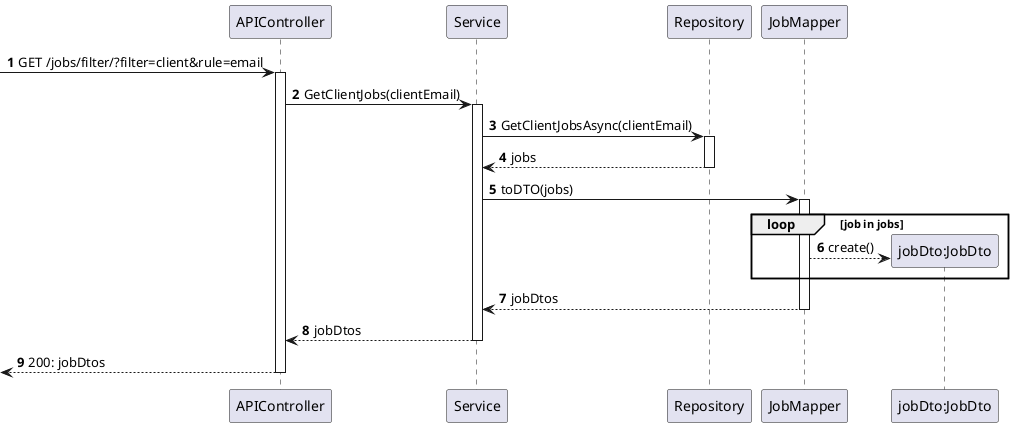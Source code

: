@startuml
autonumber

participant "APIController" as ctrl

participant "Service" as svc

participant "Repository" as repo

participant "JobMapper" as mapper
participant "jobDto:JobDto" as j_dto

[-> ctrl : GET /jobs/filter/?filter=client&rule=email

activate ctrl
    ctrl -> svc : GetClientJobs(clientEmail)
    activate svc
        svc -> repo : GetClientJobsAsync(clientEmail)

        activate repo
            repo --> svc : jobs
        deactivate repo

        svc -> mapper : toDTO(jobs)
        activate mapper
            loop job in jobs
                mapper --> j_dto** : create()
            end
            mapper --> svc : jobDtos
        deactivate mapper

        svc --> ctrl : jobDtos
    deactivate svc

    [<-- ctrl : 200: jobDtos
deactivate ctrl

@enduml
